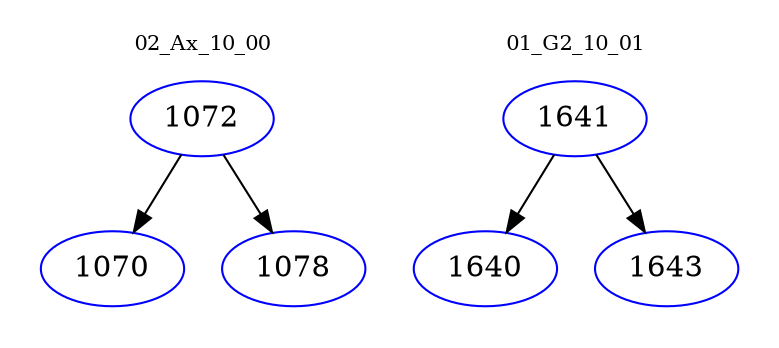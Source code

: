 digraph{
subgraph cluster_0 {
color = white
label = "02_Ax_10_00";
fontsize=10;
T0_1072 [label="1072", color="blue"]
T0_1072 -> T0_1070 [color="black"]
T0_1070 [label="1070", color="blue"]
T0_1072 -> T0_1078 [color="black"]
T0_1078 [label="1078", color="blue"]
}
subgraph cluster_1 {
color = white
label = "01_G2_10_01";
fontsize=10;
T1_1641 [label="1641", color="blue"]
T1_1641 -> T1_1640 [color="black"]
T1_1640 [label="1640", color="blue"]
T1_1641 -> T1_1643 [color="black"]
T1_1643 [label="1643", color="blue"]
}
}
